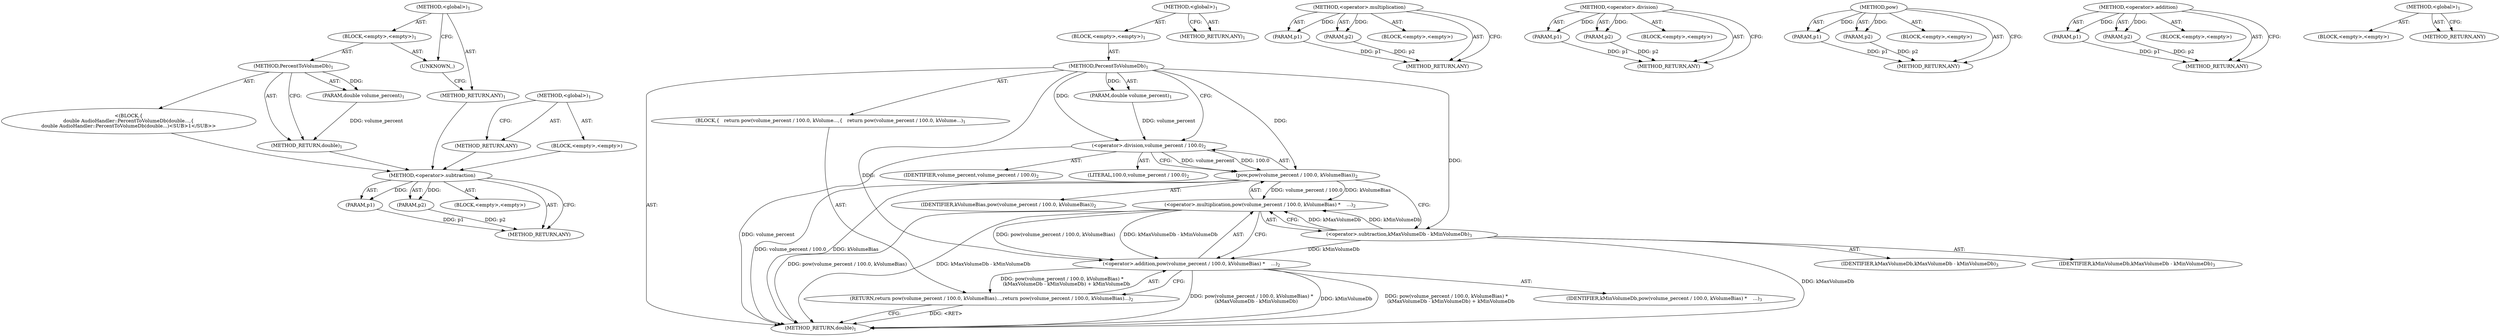 digraph "&lt;global&gt;" {
vulnerable_60 [label=<(METHOD,&lt;operator&gt;.subtraction)>];
vulnerable_61 [label=<(PARAM,p1)>];
vulnerable_62 [label=<(PARAM,p2)>];
vulnerable_63 [label=<(BLOCK,&lt;empty&gt;,&lt;empty&gt;)>];
vulnerable_64 [label=<(METHOD_RETURN,ANY)>];
vulnerable_6 [label=<(METHOD,&lt;global&gt;)<SUB>1</SUB>>];
vulnerable_7 [label=<(BLOCK,&lt;empty&gt;,&lt;empty&gt;)<SUB>1</SUB>>];
vulnerable_8 [label=<(METHOD,PercentToVolumeDb)<SUB>1</SUB>>];
vulnerable_9 [label=<(PARAM,double volume_percent)<SUB>1</SUB>>];
vulnerable_10 [label=<(BLOCK,{
   return pow(volume_percent / 100.0, kVolume...,{
   return pow(volume_percent / 100.0, kVolume...)<SUB>1</SUB>>];
vulnerable_11 [label=<(RETURN,return pow(volume_percent / 100.0, kVolumeBias)...,return pow(volume_percent / 100.0, kVolumeBias)...)<SUB>2</SUB>>];
vulnerable_12 [label=<(&lt;operator&gt;.addition,pow(volume_percent / 100.0, kVolumeBias) *
    ...)<SUB>2</SUB>>];
vulnerable_13 [label=<(&lt;operator&gt;.multiplication,pow(volume_percent / 100.0, kVolumeBias) *
    ...)<SUB>2</SUB>>];
vulnerable_14 [label=<(pow,pow(volume_percent / 100.0, kVolumeBias))<SUB>2</SUB>>];
vulnerable_15 [label=<(&lt;operator&gt;.division,volume_percent / 100.0)<SUB>2</SUB>>];
vulnerable_16 [label=<(IDENTIFIER,volume_percent,volume_percent / 100.0)<SUB>2</SUB>>];
vulnerable_17 [label=<(LITERAL,100.0,volume_percent / 100.0)<SUB>2</SUB>>];
vulnerable_18 [label=<(IDENTIFIER,kVolumeBias,pow(volume_percent / 100.0, kVolumeBias))<SUB>2</SUB>>];
vulnerable_19 [label=<(&lt;operator&gt;.subtraction,kMaxVolumeDb - kMinVolumeDb)<SUB>3</SUB>>];
vulnerable_20 [label=<(IDENTIFIER,kMaxVolumeDb,kMaxVolumeDb - kMinVolumeDb)<SUB>3</SUB>>];
vulnerable_21 [label=<(IDENTIFIER,kMinVolumeDb,kMaxVolumeDb - kMinVolumeDb)<SUB>3</SUB>>];
vulnerable_22 [label=<(IDENTIFIER,kMinVolumeDb,pow(volume_percent / 100.0, kVolumeBias) *
    ...)<SUB>3</SUB>>];
vulnerable_23 [label=<(METHOD_RETURN,double)<SUB>1</SUB>>];
vulnerable_25 [label=<(METHOD_RETURN,ANY)<SUB>1</SUB>>];
vulnerable_45 [label=<(METHOD,&lt;operator&gt;.multiplication)>];
vulnerable_46 [label=<(PARAM,p1)>];
vulnerable_47 [label=<(PARAM,p2)>];
vulnerable_48 [label=<(BLOCK,&lt;empty&gt;,&lt;empty&gt;)>];
vulnerable_49 [label=<(METHOD_RETURN,ANY)>];
vulnerable_55 [label=<(METHOD,&lt;operator&gt;.division)>];
vulnerable_56 [label=<(PARAM,p1)>];
vulnerable_57 [label=<(PARAM,p2)>];
vulnerable_58 [label=<(BLOCK,&lt;empty&gt;,&lt;empty&gt;)>];
vulnerable_59 [label=<(METHOD_RETURN,ANY)>];
vulnerable_50 [label=<(METHOD,pow)>];
vulnerable_51 [label=<(PARAM,p1)>];
vulnerable_52 [label=<(PARAM,p2)>];
vulnerable_53 [label=<(BLOCK,&lt;empty&gt;,&lt;empty&gt;)>];
vulnerable_54 [label=<(METHOD_RETURN,ANY)>];
vulnerable_40 [label=<(METHOD,&lt;operator&gt;.addition)>];
vulnerable_41 [label=<(PARAM,p1)>];
vulnerable_42 [label=<(PARAM,p2)>];
vulnerable_43 [label=<(BLOCK,&lt;empty&gt;,&lt;empty&gt;)>];
vulnerable_44 [label=<(METHOD_RETURN,ANY)>];
vulnerable_34 [label=<(METHOD,&lt;global&gt;)<SUB>1</SUB>>];
vulnerable_35 [label=<(BLOCK,&lt;empty&gt;,&lt;empty&gt;)>];
vulnerable_36 [label=<(METHOD_RETURN,ANY)>];
fixed_6 [label=<(METHOD,&lt;global&gt;)<SUB>1</SUB>>];
fixed_7 [label=<(BLOCK,&lt;empty&gt;,&lt;empty&gt;)<SUB>1</SUB>>];
fixed_8 [label=<(METHOD,PercentToVolumeDb)<SUB>1</SUB>>];
fixed_9 [label=<(PARAM,double volume_percent)<SUB>1</SUB>>];
fixed_10 [label="<(BLOCK,{
double AudioHandler::PercentToVolumeDb(double...,{
double AudioHandler::PercentToVolumeDb(double...)<SUB>1</SUB>>"];
fixed_11 [label=<(METHOD_RETURN,double)<SUB>1</SUB>>];
fixed_13 [label=<(UNKNOWN,,)>];
fixed_14 [label=<(METHOD_RETURN,ANY)<SUB>1</SUB>>];
fixed_23 [label=<(METHOD,&lt;global&gt;)<SUB>1</SUB>>];
fixed_24 [label=<(BLOCK,&lt;empty&gt;,&lt;empty&gt;)>];
fixed_25 [label=<(METHOD_RETURN,ANY)>];
vulnerable_60 -> vulnerable_61  [key=0, label="AST: "];
vulnerable_60 -> vulnerable_61  [key=1, label="DDG: "];
vulnerable_60 -> vulnerable_63  [key=0, label="AST: "];
vulnerable_60 -> vulnerable_62  [key=0, label="AST: "];
vulnerable_60 -> vulnerable_62  [key=1, label="DDG: "];
vulnerable_60 -> vulnerable_64  [key=0, label="AST: "];
vulnerable_60 -> vulnerable_64  [key=1, label="CFG: "];
vulnerable_61 -> vulnerable_64  [key=0, label="DDG: p1"];
vulnerable_62 -> vulnerable_64  [key=0, label="DDG: p2"];
vulnerable_6 -> vulnerable_7  [key=0, label="AST: "];
vulnerable_6 -> vulnerable_25  [key=0, label="AST: "];
vulnerable_6 -> vulnerable_25  [key=1, label="CFG: "];
vulnerable_7 -> vulnerable_8  [key=0, label="AST: "];
vulnerable_8 -> vulnerable_9  [key=0, label="AST: "];
vulnerable_8 -> vulnerable_9  [key=1, label="DDG: "];
vulnerable_8 -> vulnerable_10  [key=0, label="AST: "];
vulnerable_8 -> vulnerable_23  [key=0, label="AST: "];
vulnerable_8 -> vulnerable_15  [key=0, label="CFG: "];
vulnerable_8 -> vulnerable_15  [key=1, label="DDG: "];
vulnerable_8 -> vulnerable_12  [key=0, label="DDG: "];
vulnerable_8 -> vulnerable_14  [key=0, label="DDG: "];
vulnerable_8 -> vulnerable_19  [key=0, label="DDG: "];
vulnerable_9 -> vulnerable_15  [key=0, label="DDG: volume_percent"];
vulnerable_10 -> vulnerable_11  [key=0, label="AST: "];
vulnerable_11 -> vulnerable_12  [key=0, label="AST: "];
vulnerable_11 -> vulnerable_23  [key=0, label="CFG: "];
vulnerable_11 -> vulnerable_23  [key=1, label="DDG: &lt;RET&gt;"];
vulnerable_12 -> vulnerable_13  [key=0, label="AST: "];
vulnerable_12 -> vulnerable_22  [key=0, label="AST: "];
vulnerable_12 -> vulnerable_11  [key=0, label="CFG: "];
vulnerable_12 -> vulnerable_11  [key=1, label="DDG: pow(volume_percent / 100.0, kVolumeBias) *
      (kMaxVolumeDb - kMinVolumeDb) + kMinVolumeDb"];
vulnerable_12 -> vulnerable_23  [key=0, label="DDG: pow(volume_percent / 100.0, kVolumeBias) *
      (kMaxVolumeDb - kMinVolumeDb)"];
vulnerable_12 -> vulnerable_23  [key=1, label="DDG: kMinVolumeDb"];
vulnerable_12 -> vulnerable_23  [key=2, label="DDG: pow(volume_percent / 100.0, kVolumeBias) *
      (kMaxVolumeDb - kMinVolumeDb) + kMinVolumeDb"];
vulnerable_13 -> vulnerable_14  [key=0, label="AST: "];
vulnerable_13 -> vulnerable_19  [key=0, label="AST: "];
vulnerable_13 -> vulnerable_12  [key=0, label="CFG: "];
vulnerable_13 -> vulnerable_12  [key=1, label="DDG: pow(volume_percent / 100.0, kVolumeBias)"];
vulnerable_13 -> vulnerable_12  [key=2, label="DDG: kMaxVolumeDb - kMinVolumeDb"];
vulnerable_13 -> vulnerable_23  [key=0, label="DDG: pow(volume_percent / 100.0, kVolumeBias)"];
vulnerable_13 -> vulnerable_23  [key=1, label="DDG: kMaxVolumeDb - kMinVolumeDb"];
vulnerable_14 -> vulnerable_15  [key=0, label="AST: "];
vulnerable_14 -> vulnerable_18  [key=0, label="AST: "];
vulnerable_14 -> vulnerable_19  [key=0, label="CFG: "];
vulnerable_14 -> vulnerable_23  [key=0, label="DDG: volume_percent / 100.0"];
vulnerable_14 -> vulnerable_23  [key=1, label="DDG: kVolumeBias"];
vulnerable_14 -> vulnerable_13  [key=0, label="DDG: volume_percent / 100.0"];
vulnerable_14 -> vulnerable_13  [key=1, label="DDG: kVolumeBias"];
vulnerable_15 -> vulnerable_16  [key=0, label="AST: "];
vulnerable_15 -> vulnerable_17  [key=0, label="AST: "];
vulnerable_15 -> vulnerable_14  [key=0, label="CFG: "];
vulnerable_15 -> vulnerable_14  [key=1, label="DDG: volume_percent"];
vulnerable_15 -> vulnerable_14  [key=2, label="DDG: 100.0"];
vulnerable_15 -> vulnerable_23  [key=0, label="DDG: volume_percent"];
vulnerable_19 -> vulnerable_20  [key=0, label="AST: "];
vulnerable_19 -> vulnerable_21  [key=0, label="AST: "];
vulnerable_19 -> vulnerable_13  [key=0, label="CFG: "];
vulnerable_19 -> vulnerable_13  [key=1, label="DDG: kMaxVolumeDb"];
vulnerable_19 -> vulnerable_13  [key=2, label="DDG: kMinVolumeDb"];
vulnerable_19 -> vulnerable_23  [key=0, label="DDG: kMaxVolumeDb"];
vulnerable_19 -> vulnerable_12  [key=0, label="DDG: kMinVolumeDb"];
vulnerable_45 -> vulnerable_46  [key=0, label="AST: "];
vulnerable_45 -> vulnerable_46  [key=1, label="DDG: "];
vulnerable_45 -> vulnerable_48  [key=0, label="AST: "];
vulnerable_45 -> vulnerable_47  [key=0, label="AST: "];
vulnerable_45 -> vulnerable_47  [key=1, label="DDG: "];
vulnerable_45 -> vulnerable_49  [key=0, label="AST: "];
vulnerable_45 -> vulnerable_49  [key=1, label="CFG: "];
vulnerable_46 -> vulnerable_49  [key=0, label="DDG: p1"];
vulnerable_47 -> vulnerable_49  [key=0, label="DDG: p2"];
vulnerable_55 -> vulnerable_56  [key=0, label="AST: "];
vulnerable_55 -> vulnerable_56  [key=1, label="DDG: "];
vulnerable_55 -> vulnerable_58  [key=0, label="AST: "];
vulnerable_55 -> vulnerable_57  [key=0, label="AST: "];
vulnerable_55 -> vulnerable_57  [key=1, label="DDG: "];
vulnerable_55 -> vulnerable_59  [key=0, label="AST: "];
vulnerable_55 -> vulnerable_59  [key=1, label="CFG: "];
vulnerable_56 -> vulnerable_59  [key=0, label="DDG: p1"];
vulnerable_57 -> vulnerable_59  [key=0, label="DDG: p2"];
vulnerable_50 -> vulnerable_51  [key=0, label="AST: "];
vulnerable_50 -> vulnerable_51  [key=1, label="DDG: "];
vulnerable_50 -> vulnerable_53  [key=0, label="AST: "];
vulnerable_50 -> vulnerable_52  [key=0, label="AST: "];
vulnerable_50 -> vulnerable_52  [key=1, label="DDG: "];
vulnerable_50 -> vulnerable_54  [key=0, label="AST: "];
vulnerable_50 -> vulnerable_54  [key=1, label="CFG: "];
vulnerable_51 -> vulnerable_54  [key=0, label="DDG: p1"];
vulnerable_52 -> vulnerable_54  [key=0, label="DDG: p2"];
vulnerable_40 -> vulnerable_41  [key=0, label="AST: "];
vulnerable_40 -> vulnerable_41  [key=1, label="DDG: "];
vulnerable_40 -> vulnerable_43  [key=0, label="AST: "];
vulnerable_40 -> vulnerable_42  [key=0, label="AST: "];
vulnerable_40 -> vulnerable_42  [key=1, label="DDG: "];
vulnerable_40 -> vulnerable_44  [key=0, label="AST: "];
vulnerable_40 -> vulnerable_44  [key=1, label="CFG: "];
vulnerable_41 -> vulnerable_44  [key=0, label="DDG: p1"];
vulnerable_42 -> vulnerable_44  [key=0, label="DDG: p2"];
vulnerable_34 -> vulnerable_35  [key=0, label="AST: "];
vulnerable_34 -> vulnerable_36  [key=0, label="AST: "];
vulnerable_34 -> vulnerable_36  [key=1, label="CFG: "];
fixed_6 -> fixed_7  [key=0, label="AST: "];
fixed_6 -> fixed_14  [key=0, label="AST: "];
fixed_6 -> fixed_13  [key=0, label="CFG: "];
fixed_7 -> fixed_8  [key=0, label="AST: "];
fixed_7 -> fixed_13  [key=0, label="AST: "];
fixed_8 -> fixed_9  [key=0, label="AST: "];
fixed_8 -> fixed_9  [key=1, label="DDG: "];
fixed_8 -> fixed_10  [key=0, label="AST: "];
fixed_8 -> fixed_11  [key=0, label="AST: "];
fixed_8 -> fixed_11  [key=1, label="CFG: "];
fixed_9 -> fixed_11  [key=0, label="DDG: volume_percent"];
fixed_10 -> vulnerable_60  [key=0];
fixed_11 -> vulnerable_60  [key=0];
fixed_13 -> fixed_14  [key=0, label="CFG: "];
fixed_14 -> vulnerable_60  [key=0];
fixed_23 -> fixed_24  [key=0, label="AST: "];
fixed_23 -> fixed_25  [key=0, label="AST: "];
fixed_23 -> fixed_25  [key=1, label="CFG: "];
fixed_24 -> vulnerable_60  [key=0];
fixed_25 -> vulnerable_60  [key=0];
}

